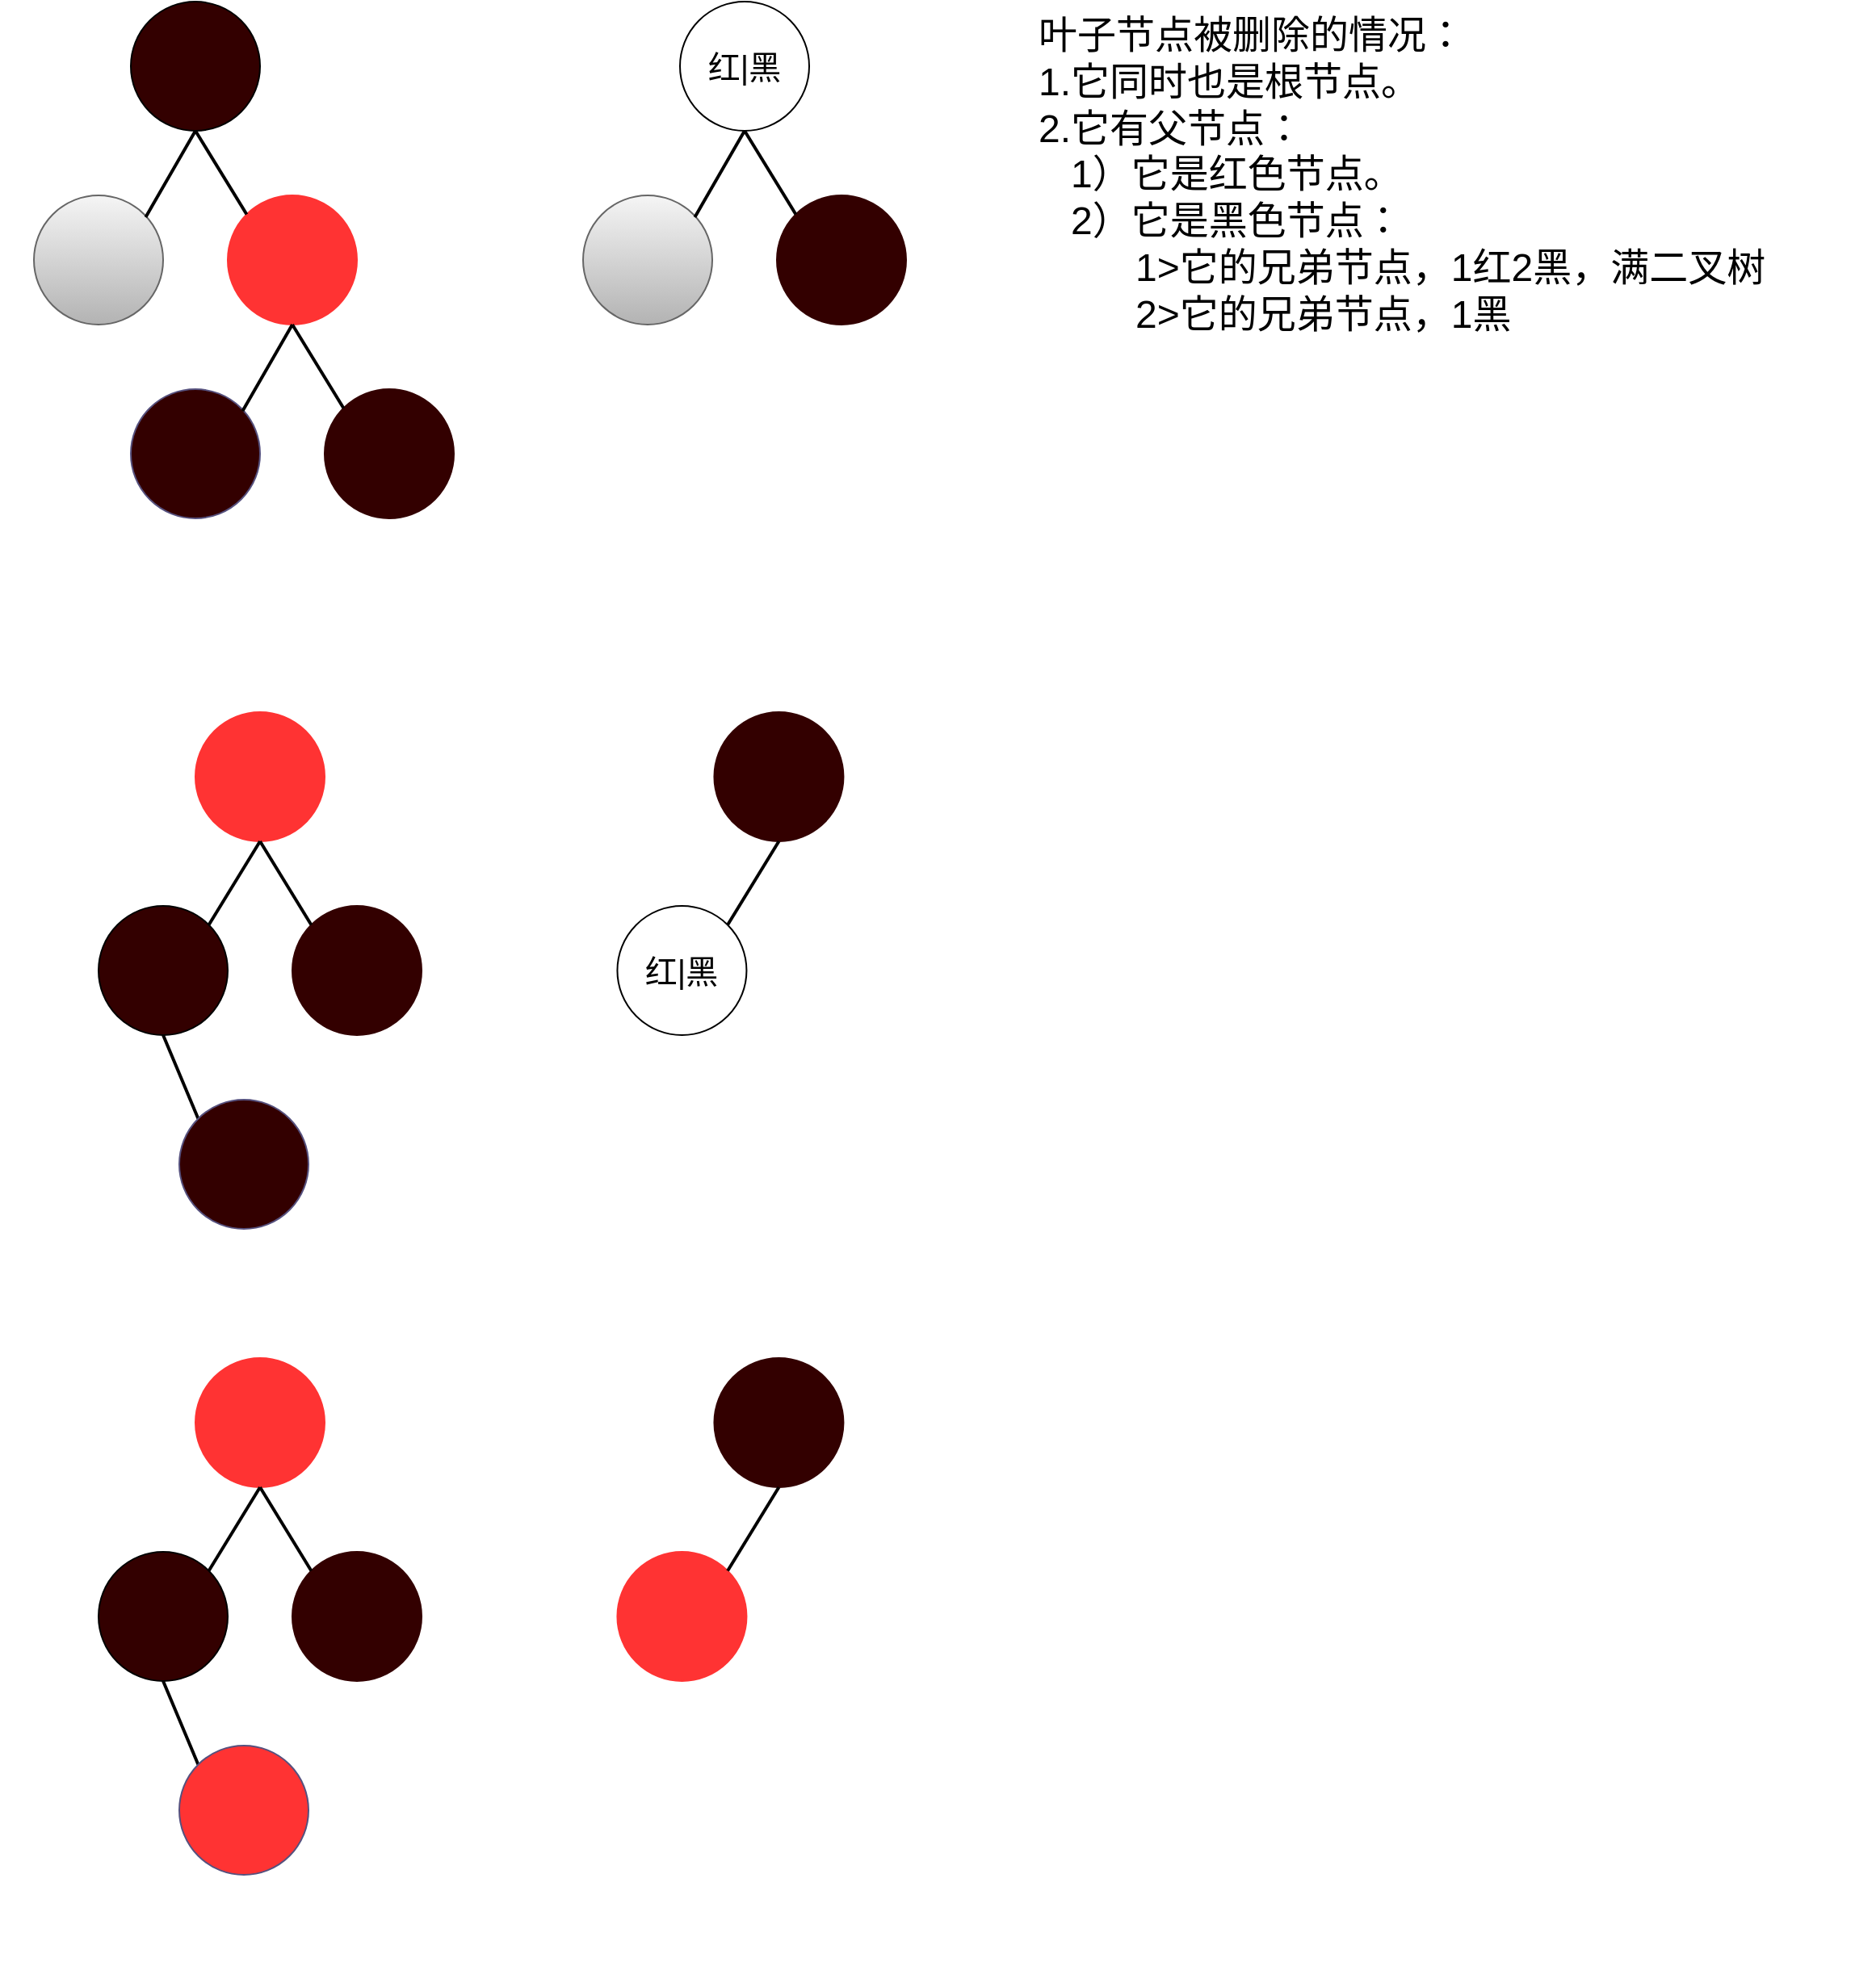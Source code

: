 <mxfile version="13.9.9" type="device"><diagram id="jVoWqFQbpRaQC1ALz-jr" name="第 1 页"><mxGraphModel dx="2031" dy="1174" grid="1" gridSize="10" guides="1" tooltips="1" connect="1" arrows="1" fold="1" page="1" pageScale="1" pageWidth="827" pageHeight="1169" math="0" shadow="0"><root><mxCell id="0"/><mxCell id="1" parent="0"/><mxCell id="POR699Mu_mFS7riq5pdc-1" value="&lt;span style=&quot;font-size: 24px&quot;&gt;叶子节点被删除的情况：&lt;br&gt;1.它同时也是根节点。&lt;br&gt;2.它有父节点：&lt;br&gt;&amp;nbsp; &amp;nbsp;1）它是红色节点。&lt;br&gt;&amp;nbsp; &amp;nbsp;2）它是黑色节点：&amp;nbsp;&amp;nbsp;&lt;br&gt;&amp;nbsp; &amp;nbsp; &amp;nbsp; &amp;nbsp; &amp;nbsp;1&amp;gt;它的兄弟节点，1红2黑，满二叉树&amp;nbsp;&lt;br&gt;&amp;nbsp; &amp;nbsp; &amp;nbsp; &amp;nbsp; &amp;nbsp;2&amp;gt;&lt;/span&gt;&lt;span style=&quot;font-size: 24px&quot;&gt;它的兄弟节点，1黑&lt;/span&gt;&lt;span style=&quot;font-size: 24px&quot;&gt;&lt;br&gt;&lt;/span&gt;" style="text;html=1;strokeColor=none;fillColor=none;align=left;verticalAlign=top;whiteSpace=wrap;rounded=0;" vertex="1" parent="1"><mxGeometry x="680" y="280" width="519" height="490" as="geometry"/></mxCell><mxCell id="POR699Mu_mFS7riq5pdc-32" value="" style="ellipse;whiteSpace=wrap;html=1;fillColor=#f5f5f5;strokeColor=#666666;gradientColor=#b3b3b3;" vertex="1" parent="1"><mxGeometry x="60" y="400" width="80" height="80" as="geometry"/></mxCell><mxCell id="POR699Mu_mFS7riq5pdc-33" value="" style="endArrow=none;html=1;strokeWidth=2;exitX=1;exitY=0;exitDx=0;exitDy=0;" edge="1" parent="1"><mxGeometry width="50" height="50" relative="1" as="geometry"><mxPoint x="118.784" y="410.996" as="sourcePoint"/><mxPoint x="118.784" y="411" as="targetPoint"/></mxGeometry></mxCell><mxCell id="POR699Mu_mFS7riq5pdc-34" value="" style="endArrow=none;html=1;strokeWidth=2;exitX=0.865;exitY=0.168;exitDx=0;exitDy=0;entryX=0.5;entryY=1;entryDx=0;entryDy=0;exitPerimeter=0;" edge="1" parent="1" target="POR699Mu_mFS7riq5pdc-35" source="POR699Mu_mFS7riq5pdc-32"><mxGeometry width="50" height="50" relative="1" as="geometry"><mxPoint x="80.004" y="399.996" as="sourcePoint"/><mxPoint x="120" y="320" as="targetPoint"/></mxGeometry></mxCell><mxCell id="POR699Mu_mFS7riq5pdc-35" value="" style="ellipse;whiteSpace=wrap;html=1;fillColor=#330000;" vertex="1" parent="1"><mxGeometry x="120" y="280" width="80" height="80" as="geometry"/></mxCell><mxCell id="POR699Mu_mFS7riq5pdc-36" value="" style="ellipse;whiteSpace=wrap;html=1;fontColor=#ffffff;strokeColor=#FF3333;fillColor=#FF3333;" vertex="1" parent="1"><mxGeometry x="180" y="400" width="80" height="80" as="geometry"/></mxCell><mxCell id="POR699Mu_mFS7riq5pdc-37" value="" style="endArrow=none;html=1;strokeWidth=2;exitX=0;exitY=0;exitDx=0;exitDy=0;entryX=0.5;entryY=1;entryDx=0;entryDy=0;" edge="1" parent="1" source="POR699Mu_mFS7riq5pdc-36" target="POR699Mu_mFS7riq5pdc-35"><mxGeometry width="50" height="50" relative="1" as="geometry"><mxPoint x="90.004" y="409.996" as="sourcePoint"/><mxPoint x="170" y="370" as="targetPoint"/></mxGeometry></mxCell><mxCell id="POR699Mu_mFS7riq5pdc-44" value="" style="ellipse;whiteSpace=wrap;html=1;strokeColor=#56517e;fillColor=#330000;" vertex="1" parent="1"><mxGeometry x="120" y="520" width="80" height="80" as="geometry"/></mxCell><mxCell id="POR699Mu_mFS7riq5pdc-45" value="" style="endArrow=none;html=1;strokeWidth=2;exitX=1;exitY=0;exitDx=0;exitDy=0;" edge="1" parent="1"><mxGeometry width="50" height="50" relative="1" as="geometry"><mxPoint x="178.784" y="530.996" as="sourcePoint"/><mxPoint x="178.784" y="531" as="targetPoint"/></mxGeometry></mxCell><mxCell id="POR699Mu_mFS7riq5pdc-46" value="" style="endArrow=none;html=1;strokeWidth=2;exitX=0.865;exitY=0.168;exitDx=0;exitDy=0;entryX=0.5;entryY=1;entryDx=0;entryDy=0;exitPerimeter=0;" edge="1" parent="1" source="POR699Mu_mFS7riq5pdc-44" target="POR699Mu_mFS7riq5pdc-36"><mxGeometry width="50" height="50" relative="1" as="geometry"><mxPoint x="140.004" y="519.996" as="sourcePoint"/><mxPoint x="220" y="480.0" as="targetPoint"/></mxGeometry></mxCell><mxCell id="POR699Mu_mFS7riq5pdc-47" value="" style="ellipse;whiteSpace=wrap;html=1;fontColor=#ffffff;fillColor=#330000;strokeColor=#330000;" vertex="1" parent="1"><mxGeometry x="240" y="520" width="80" height="80" as="geometry"/></mxCell><mxCell id="POR699Mu_mFS7riq5pdc-48" value="" style="endArrow=none;html=1;strokeWidth=2;exitX=0;exitY=0;exitDx=0;exitDy=0;entryX=0.5;entryY=1;entryDx=0;entryDy=0;" edge="1" parent="1" source="POR699Mu_mFS7riq5pdc-47" target="POR699Mu_mFS7riq5pdc-36"><mxGeometry width="50" height="50" relative="1" as="geometry"><mxPoint x="150.004" y="529.996" as="sourcePoint"/><mxPoint x="220" y="480.0" as="targetPoint"/></mxGeometry></mxCell><mxCell id="POR699Mu_mFS7riq5pdc-57" value="" style="endArrow=none;html=1;strokeWidth=2;exitX=1;exitY=0;exitDx=0;exitDy=0;" edge="1" parent="1"><mxGeometry width="50" height="50" relative="1" as="geometry"><mxPoint x="40.004" y="770.996" as="sourcePoint"/><mxPoint x="40.004" y="771" as="targetPoint"/></mxGeometry></mxCell><mxCell id="POR699Mu_mFS7riq5pdc-64" value="" style="ellipse;whiteSpace=wrap;html=1;strokeColor=#666666;fillColor=#f5f5f5;gradientColor=#b3b3b3;" vertex="1" parent="1"><mxGeometry x="400" y="400" width="80" height="80" as="geometry"/></mxCell><mxCell id="POR699Mu_mFS7riq5pdc-65" value="" style="endArrow=none;html=1;strokeWidth=2;exitX=1;exitY=0;exitDx=0;exitDy=0;" edge="1" parent="1"><mxGeometry width="50" height="50" relative="1" as="geometry"><mxPoint x="458.784" y="410.996" as="sourcePoint"/><mxPoint x="458.784" y="411" as="targetPoint"/></mxGeometry></mxCell><mxCell id="POR699Mu_mFS7riq5pdc-66" value="" style="endArrow=none;html=1;strokeWidth=2;exitX=0.865;exitY=0.168;exitDx=0;exitDy=0;entryX=0.5;entryY=1;entryDx=0;entryDy=0;exitPerimeter=0;" edge="1" parent="1" source="POR699Mu_mFS7riq5pdc-64" target="POR699Mu_mFS7riq5pdc-67"><mxGeometry width="50" height="50" relative="1" as="geometry"><mxPoint x="420.004" y="399.996" as="sourcePoint"/><mxPoint x="460" y="320" as="targetPoint"/></mxGeometry></mxCell><mxCell id="POR699Mu_mFS7riq5pdc-67" value="&lt;font style=&quot;font-size: 20px&quot;&gt;红|黑&lt;/font&gt;" style="ellipse;whiteSpace=wrap;html=1;" vertex="1" parent="1"><mxGeometry x="460" y="280" width="80" height="80" as="geometry"/></mxCell><mxCell id="POR699Mu_mFS7riq5pdc-68" value="" style="ellipse;whiteSpace=wrap;html=1;fontColor=#ffffff;fillColor=#330000;strokeColor=#330000;" vertex="1" parent="1"><mxGeometry x="520" y="400" width="80" height="80" as="geometry"/></mxCell><mxCell id="POR699Mu_mFS7riq5pdc-69" value="" style="endArrow=none;html=1;strokeWidth=2;exitX=0;exitY=0;exitDx=0;exitDy=0;entryX=0.5;entryY=1;entryDx=0;entryDy=0;" edge="1" parent="1" source="POR699Mu_mFS7riq5pdc-68" target="POR699Mu_mFS7riq5pdc-67"><mxGeometry width="50" height="50" relative="1" as="geometry"><mxPoint x="430.004" y="409.996" as="sourcePoint"/><mxPoint x="510" y="370" as="targetPoint"/></mxGeometry></mxCell><mxCell id="POR699Mu_mFS7riq5pdc-75" value="" style="endArrow=none;html=1;strokeWidth=2;exitX=1;exitY=0;exitDx=0;exitDy=0;" edge="1" parent="1"><mxGeometry width="50" height="50" relative="1" as="geometry"><mxPoint x="380.004" y="770.996" as="sourcePoint"/><mxPoint x="380.004" y="771" as="targetPoint"/></mxGeometry></mxCell><mxCell id="POR699Mu_mFS7riq5pdc-79" value="" style="ellipse;whiteSpace=wrap;html=1;fillColor=#330000;" vertex="1" parent="1"><mxGeometry x="100" y="840" width="80" height="80" as="geometry"/></mxCell><mxCell id="POR699Mu_mFS7riq5pdc-80" value="" style="ellipse;whiteSpace=wrap;html=1;fontColor=#ffffff;fillColor=#FF3333;strokeColor=#FF3333;" vertex="1" parent="1"><mxGeometry x="160" y="720" width="80" height="80" as="geometry"/></mxCell><mxCell id="POR699Mu_mFS7riq5pdc-81" value="" style="endArrow=none;html=1;strokeWidth=2;exitX=0.5;exitY=1;exitDx=0;exitDy=0;entryX=1;entryY=0;entryDx=0;entryDy=0;" edge="1" parent="1" source="POR699Mu_mFS7riq5pdc-80" target="POR699Mu_mFS7riq5pdc-79"><mxGeometry width="50" height="50" relative="1" as="geometry"><mxPoint x="140.004" y="799.996" as="sourcePoint"/><mxPoint x="210" y="750" as="targetPoint"/></mxGeometry></mxCell><mxCell id="POR699Mu_mFS7riq5pdc-83" value="" style="endArrow=none;html=1;strokeWidth=2;exitX=1;exitY=0;exitDx=0;exitDy=0;" edge="1" parent="1"><mxGeometry width="50" height="50" relative="1" as="geometry"><mxPoint x="138.784" y="1090.996" as="sourcePoint"/><mxPoint x="138.784" y="1091" as="targetPoint"/></mxGeometry></mxCell><mxCell id="POR699Mu_mFS7riq5pdc-84" value="" style="endArrow=none;html=1;strokeWidth=2;exitX=0;exitY=0;exitDx=0;exitDy=0;entryX=0.5;entryY=1;entryDx=0;entryDy=0;" edge="1" parent="1" source="POR699Mu_mFS7riq5pdc-89" target="POR699Mu_mFS7riq5pdc-79"><mxGeometry width="50" height="50" relative="1" as="geometry"><mxPoint x="190.004" y="909.996" as="sourcePoint"/><mxPoint x="270" y="870.0" as="targetPoint"/></mxGeometry></mxCell><mxCell id="POR699Mu_mFS7riq5pdc-85" value="" style="ellipse;whiteSpace=wrap;html=1;fontColor=#ffffff;fillColor=#330000;strokeColor=#330000;" vertex="1" parent="1"><mxGeometry x="220" y="840" width="80" height="80" as="geometry"/></mxCell><mxCell id="POR699Mu_mFS7riq5pdc-86" value="" style="endArrow=none;html=1;strokeWidth=2;exitX=0;exitY=0;exitDx=0;exitDy=0;entryX=0.5;entryY=1;entryDx=0;entryDy=0;" edge="1" parent="1" source="POR699Mu_mFS7riq5pdc-85" target="POR699Mu_mFS7riq5pdc-80"><mxGeometry width="50" height="50" relative="1" as="geometry"><mxPoint x="200.004" y="919.996" as="sourcePoint"/><mxPoint x="270" y="870.0" as="targetPoint"/></mxGeometry></mxCell><mxCell id="POR699Mu_mFS7riq5pdc-87" value="" style="endArrow=none;html=1;strokeWidth=2;exitX=1;exitY=0;exitDx=0;exitDy=0;" edge="1" parent="1"><mxGeometry width="50" height="50" relative="1" as="geometry"><mxPoint x="80.004" y="1090.996" as="sourcePoint"/><mxPoint x="80.004" y="1091" as="targetPoint"/></mxGeometry></mxCell><mxCell id="POR699Mu_mFS7riq5pdc-89" value="" style="ellipse;whiteSpace=wrap;html=1;strokeColor=#56517e;fillColor=#330000;" vertex="1" parent="1"><mxGeometry x="150" y="960" width="80" height="80" as="geometry"/></mxCell><mxCell id="POR699Mu_mFS7riq5pdc-90" value="" style="endArrow=none;html=1;strokeWidth=2;exitX=1;exitY=0;exitDx=0;exitDy=0;" edge="1" parent="1"><mxGeometry width="50" height="50" relative="1" as="geometry"><mxPoint x="40.004" y="1170.996" as="sourcePoint"/><mxPoint x="40.004" y="1171" as="targetPoint"/></mxGeometry></mxCell><mxCell id="POR699Mu_mFS7riq5pdc-91" value="" style="endArrow=none;html=1;strokeWidth=2;exitX=1;exitY=0;exitDx=0;exitDy=0;" edge="1" parent="1"><mxGeometry width="50" height="50" relative="1" as="geometry"><mxPoint x="380.004" y="1170.996" as="sourcePoint"/><mxPoint x="380.004" y="1171" as="targetPoint"/></mxGeometry></mxCell><mxCell id="POR699Mu_mFS7riq5pdc-92" value="" style="ellipse;whiteSpace=wrap;html=1;fillColor=#330000;" vertex="1" parent="1"><mxGeometry x="100" y="1240" width="80" height="80" as="geometry"/></mxCell><mxCell id="POR699Mu_mFS7riq5pdc-93" value="" style="ellipse;whiteSpace=wrap;html=1;fontColor=#ffffff;strokeColor=#FF3333;fillColor=#FF3333;" vertex="1" parent="1"><mxGeometry x="160" y="1120" width="80" height="80" as="geometry"/></mxCell><mxCell id="POR699Mu_mFS7riq5pdc-94" value="" style="endArrow=none;html=1;strokeWidth=2;exitX=0.5;exitY=1;exitDx=0;exitDy=0;entryX=1;entryY=0;entryDx=0;entryDy=0;" edge="1" parent="1" source="POR699Mu_mFS7riq5pdc-93" target="POR699Mu_mFS7riq5pdc-92"><mxGeometry width="50" height="50" relative="1" as="geometry"><mxPoint x="140.004" y="1199.996" as="sourcePoint"/><mxPoint x="210" y="1150" as="targetPoint"/></mxGeometry></mxCell><mxCell id="POR699Mu_mFS7riq5pdc-95" value="" style="endArrow=none;html=1;strokeWidth=2;exitX=1;exitY=0;exitDx=0;exitDy=0;" edge="1" parent="1"><mxGeometry width="50" height="50" relative="1" as="geometry"><mxPoint x="138.784" y="1490.996" as="sourcePoint"/><mxPoint x="138.784" y="1491" as="targetPoint"/></mxGeometry></mxCell><mxCell id="POR699Mu_mFS7riq5pdc-96" value="" style="endArrow=none;html=1;strokeWidth=2;exitX=0;exitY=0;exitDx=0;exitDy=0;entryX=0.5;entryY=1;entryDx=0;entryDy=0;" edge="1" parent="1" source="POR699Mu_mFS7riq5pdc-100" target="POR699Mu_mFS7riq5pdc-92"><mxGeometry width="50" height="50" relative="1" as="geometry"><mxPoint x="190.004" y="1309.996" as="sourcePoint"/><mxPoint x="270" y="1270.0" as="targetPoint"/></mxGeometry></mxCell><mxCell id="POR699Mu_mFS7riq5pdc-97" value="" style="ellipse;whiteSpace=wrap;html=1;fontColor=#ffffff;fillColor=#330000;strokeColor=#330000;" vertex="1" parent="1"><mxGeometry x="220" y="1240" width="80" height="80" as="geometry"/></mxCell><mxCell id="POR699Mu_mFS7riq5pdc-98" value="" style="endArrow=none;html=1;strokeWidth=2;exitX=0;exitY=0;exitDx=0;exitDy=0;entryX=0.5;entryY=1;entryDx=0;entryDy=0;" edge="1" parent="1" source="POR699Mu_mFS7riq5pdc-97" target="POR699Mu_mFS7riq5pdc-93"><mxGeometry width="50" height="50" relative="1" as="geometry"><mxPoint x="200.004" y="1319.996" as="sourcePoint"/><mxPoint x="270" y="1270.0" as="targetPoint"/></mxGeometry></mxCell><mxCell id="POR699Mu_mFS7riq5pdc-99" value="" style="endArrow=none;html=1;strokeWidth=2;exitX=1;exitY=0;exitDx=0;exitDy=0;" edge="1" parent="1"><mxGeometry width="50" height="50" relative="1" as="geometry"><mxPoint x="80.004" y="1490.996" as="sourcePoint"/><mxPoint x="80.004" y="1491" as="targetPoint"/></mxGeometry></mxCell><mxCell id="POR699Mu_mFS7riq5pdc-100" value="" style="ellipse;whiteSpace=wrap;html=1;strokeColor=#56517e;fillColor=#FF3333;" vertex="1" parent="1"><mxGeometry x="150" y="1360" width="80" height="80" as="geometry"/></mxCell><mxCell id="POR699Mu_mFS7riq5pdc-102" value="" style="endArrow=none;html=1;strokeWidth=2;exitX=1;exitY=0;exitDx=0;exitDy=0;" edge="1" parent="1"><mxGeometry width="50" height="50" relative="1" as="geometry"><mxPoint x="420.004" y="970.996" as="sourcePoint"/><mxPoint x="420.004" y="971" as="targetPoint"/></mxGeometry></mxCell><mxCell id="POR699Mu_mFS7riq5pdc-104" value="&lt;font style=&quot;font-size: 20px&quot;&gt;红|黑&lt;/font&gt;" style="ellipse;whiteSpace=wrap;html=1;" vertex="1" parent="1"><mxGeometry x="421.22" y="840" width="80" height="80" as="geometry"/></mxCell><mxCell id="POR699Mu_mFS7riq5pdc-105" value="" style="ellipse;whiteSpace=wrap;html=1;fontColor=#ffffff;fillColor=#330000;strokeColor=#330000;" vertex="1" parent="1"><mxGeometry x="481.22" y="720" width="80" height="80" as="geometry"/></mxCell><mxCell id="POR699Mu_mFS7riq5pdc-106" value="" style="endArrow=none;html=1;strokeWidth=2;exitX=0.5;exitY=1;exitDx=0;exitDy=0;entryX=1;entryY=0;entryDx=0;entryDy=0;" edge="1" parent="1" source="POR699Mu_mFS7riq5pdc-105" target="POR699Mu_mFS7riq5pdc-104"><mxGeometry width="50" height="50" relative="1" as="geometry"><mxPoint x="391.224" y="969.996" as="sourcePoint"/><mxPoint x="471.22" y="930" as="targetPoint"/></mxGeometry></mxCell><mxCell id="POR699Mu_mFS7riq5pdc-107" value="" style="endArrow=none;html=1;strokeWidth=2;exitX=1;exitY=0;exitDx=0;exitDy=0;" edge="1" parent="1"><mxGeometry width="50" height="50" relative="1" as="geometry"><mxPoint x="380.004" y="1170.996" as="sourcePoint"/><mxPoint x="380.004" y="1171.0" as="targetPoint"/></mxGeometry></mxCell><mxCell id="POR699Mu_mFS7riq5pdc-108" value="" style="endArrow=none;html=1;strokeWidth=2;exitX=1;exitY=0;exitDx=0;exitDy=0;" edge="1" parent="1"><mxGeometry width="50" height="50" relative="1" as="geometry"><mxPoint x="420.004" y="1370.996" as="sourcePoint"/><mxPoint x="420.004" y="1371" as="targetPoint"/></mxGeometry></mxCell><mxCell id="POR699Mu_mFS7riq5pdc-109" value="" style="ellipse;whiteSpace=wrap;html=1;strokeColor=#FF3333;fillColor=#FF3333;" vertex="1" parent="1"><mxGeometry x="421.22" y="1240" width="80" height="80" as="geometry"/></mxCell><mxCell id="POR699Mu_mFS7riq5pdc-110" value="" style="ellipse;whiteSpace=wrap;html=1;fontColor=#ffffff;fillColor=#330000;strokeColor=#330000;" vertex="1" parent="1"><mxGeometry x="481.22" y="1120" width="80" height="80" as="geometry"/></mxCell><mxCell id="POR699Mu_mFS7riq5pdc-111" value="" style="endArrow=none;html=1;strokeWidth=2;exitX=0.5;exitY=1;exitDx=0;exitDy=0;entryX=1;entryY=0;entryDx=0;entryDy=0;" edge="1" parent="1" source="POR699Mu_mFS7riq5pdc-110" target="POR699Mu_mFS7riq5pdc-109"><mxGeometry width="50" height="50" relative="1" as="geometry"><mxPoint x="391.224" y="1369.996" as="sourcePoint"/><mxPoint x="471.22" y="1330" as="targetPoint"/></mxGeometry></mxCell></root></mxGraphModel></diagram></mxfile>